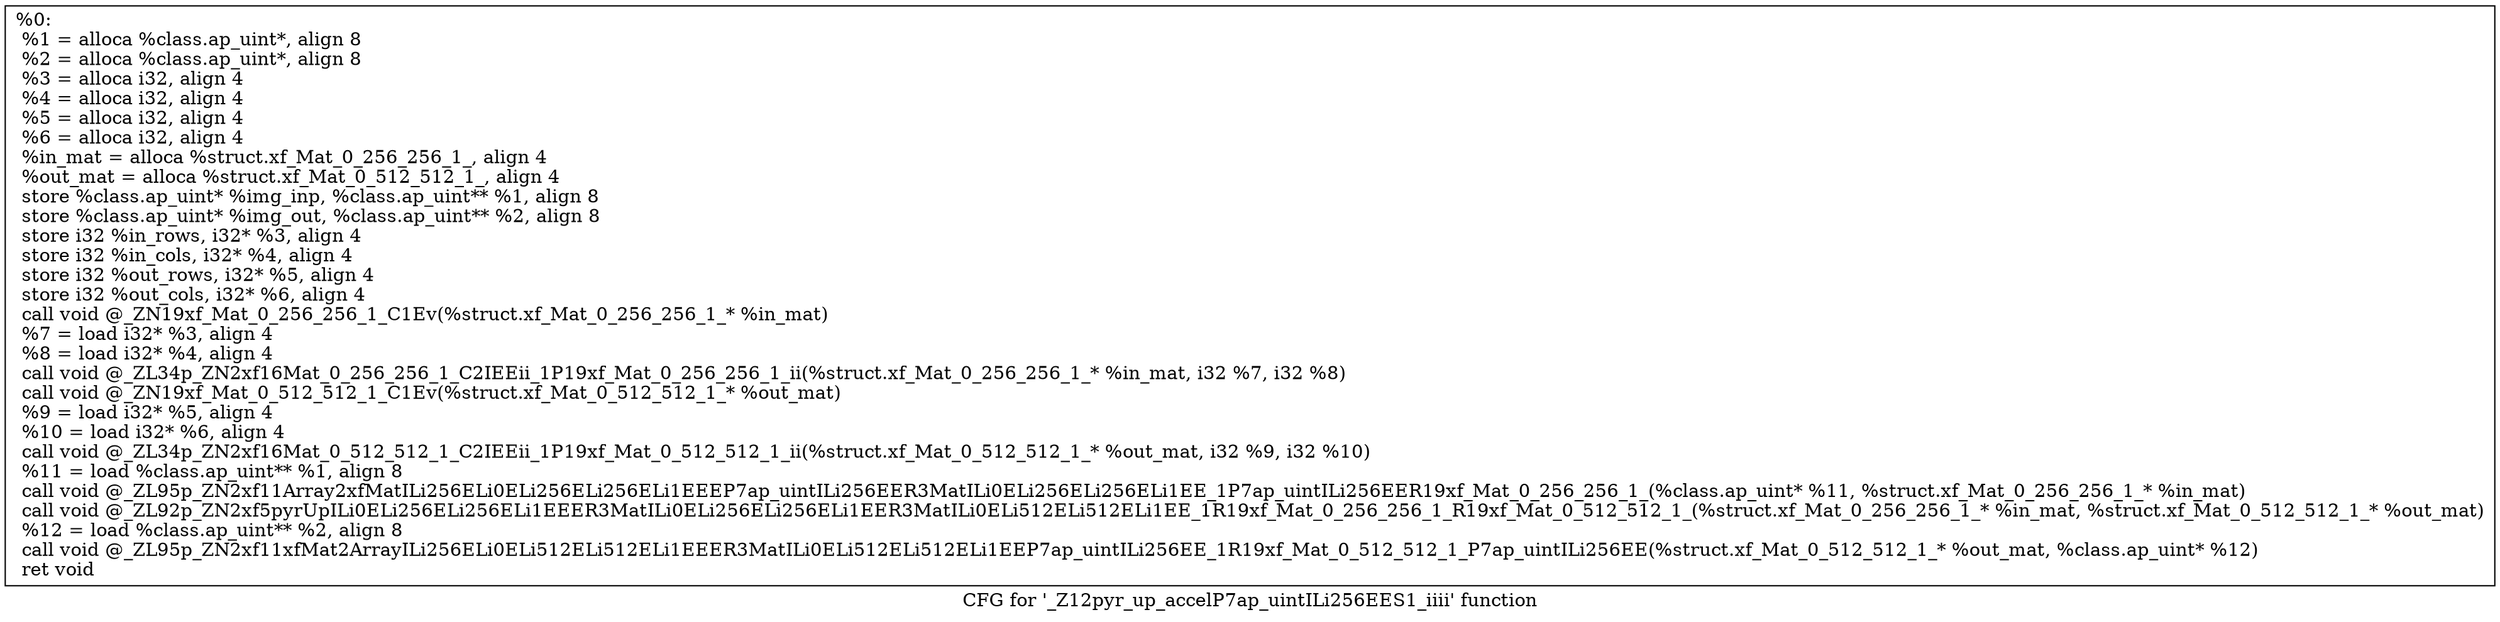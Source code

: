digraph "CFG for '_Z12pyr_up_accelP7ap_uintILi256EES1_iiii' function" {
	label="CFG for '_Z12pyr_up_accelP7ap_uintILi256EES1_iiii' function";

	Node0x2fc9dd0 [shape=record,label="{%0:\l  %1 = alloca %class.ap_uint*, align 8\l  %2 = alloca %class.ap_uint*, align 8\l  %3 = alloca i32, align 4\l  %4 = alloca i32, align 4\l  %5 = alloca i32, align 4\l  %6 = alloca i32, align 4\l  %in_mat = alloca %struct.xf_Mat_0_256_256_1_, align 4\l  %out_mat = alloca %struct.xf_Mat_0_512_512_1_, align 4\l  store %class.ap_uint* %img_inp, %class.ap_uint** %1, align 8\l  store %class.ap_uint* %img_out, %class.ap_uint** %2, align 8\l  store i32 %in_rows, i32* %3, align 4\l  store i32 %in_cols, i32* %4, align 4\l  store i32 %out_rows, i32* %5, align 4\l  store i32 %out_cols, i32* %6, align 4\l  call void @_ZN19xf_Mat_0_256_256_1_C1Ev(%struct.xf_Mat_0_256_256_1_* %in_mat)\l  %7 = load i32* %3, align 4\l  %8 = load i32* %4, align 4\l  call void @_ZL34p_ZN2xf16Mat_0_256_256_1_C2IEEii_1P19xf_Mat_0_256_256_1_ii(%struct.xf_Mat_0_256_256_1_* %in_mat, i32 %7, i32 %8)\l  call void @_ZN19xf_Mat_0_512_512_1_C1Ev(%struct.xf_Mat_0_512_512_1_* %out_mat)\l  %9 = load i32* %5, align 4\l  %10 = load i32* %6, align 4\l  call void @_ZL34p_ZN2xf16Mat_0_512_512_1_C2IEEii_1P19xf_Mat_0_512_512_1_ii(%struct.xf_Mat_0_512_512_1_* %out_mat, i32 %9, i32 %10)\l  %11 = load %class.ap_uint** %1, align 8\l  call void @_ZL95p_ZN2xf11Array2xfMatILi256ELi0ELi256ELi256ELi1EEEP7ap_uintILi256EER3MatILi0ELi256ELi256ELi1EE_1P7ap_uintILi256EER19xf_Mat_0_256_256_1_(%class.ap_uint* %11, %struct.xf_Mat_0_256_256_1_* %in_mat)\l  call void @_ZL92p_ZN2xf5pyrUpILi0ELi256ELi256ELi1EEER3MatILi0ELi256ELi256ELi1EER3MatILi0ELi512ELi512ELi1EE_1R19xf_Mat_0_256_256_1_R19xf_Mat_0_512_512_1_(%struct.xf_Mat_0_256_256_1_* %in_mat, %struct.xf_Mat_0_512_512_1_* %out_mat)\l  %12 = load %class.ap_uint** %2, align 8\l  call void @_ZL95p_ZN2xf11xfMat2ArrayILi256ELi0ELi512ELi512ELi1EEER3MatILi0ELi512ELi512ELi1EEP7ap_uintILi256EE_1R19xf_Mat_0_512_512_1_P7ap_uintILi256EE(%struct.xf_Mat_0_512_512_1_* %out_mat, %class.ap_uint* %12)\l  ret void\l}"];
}
